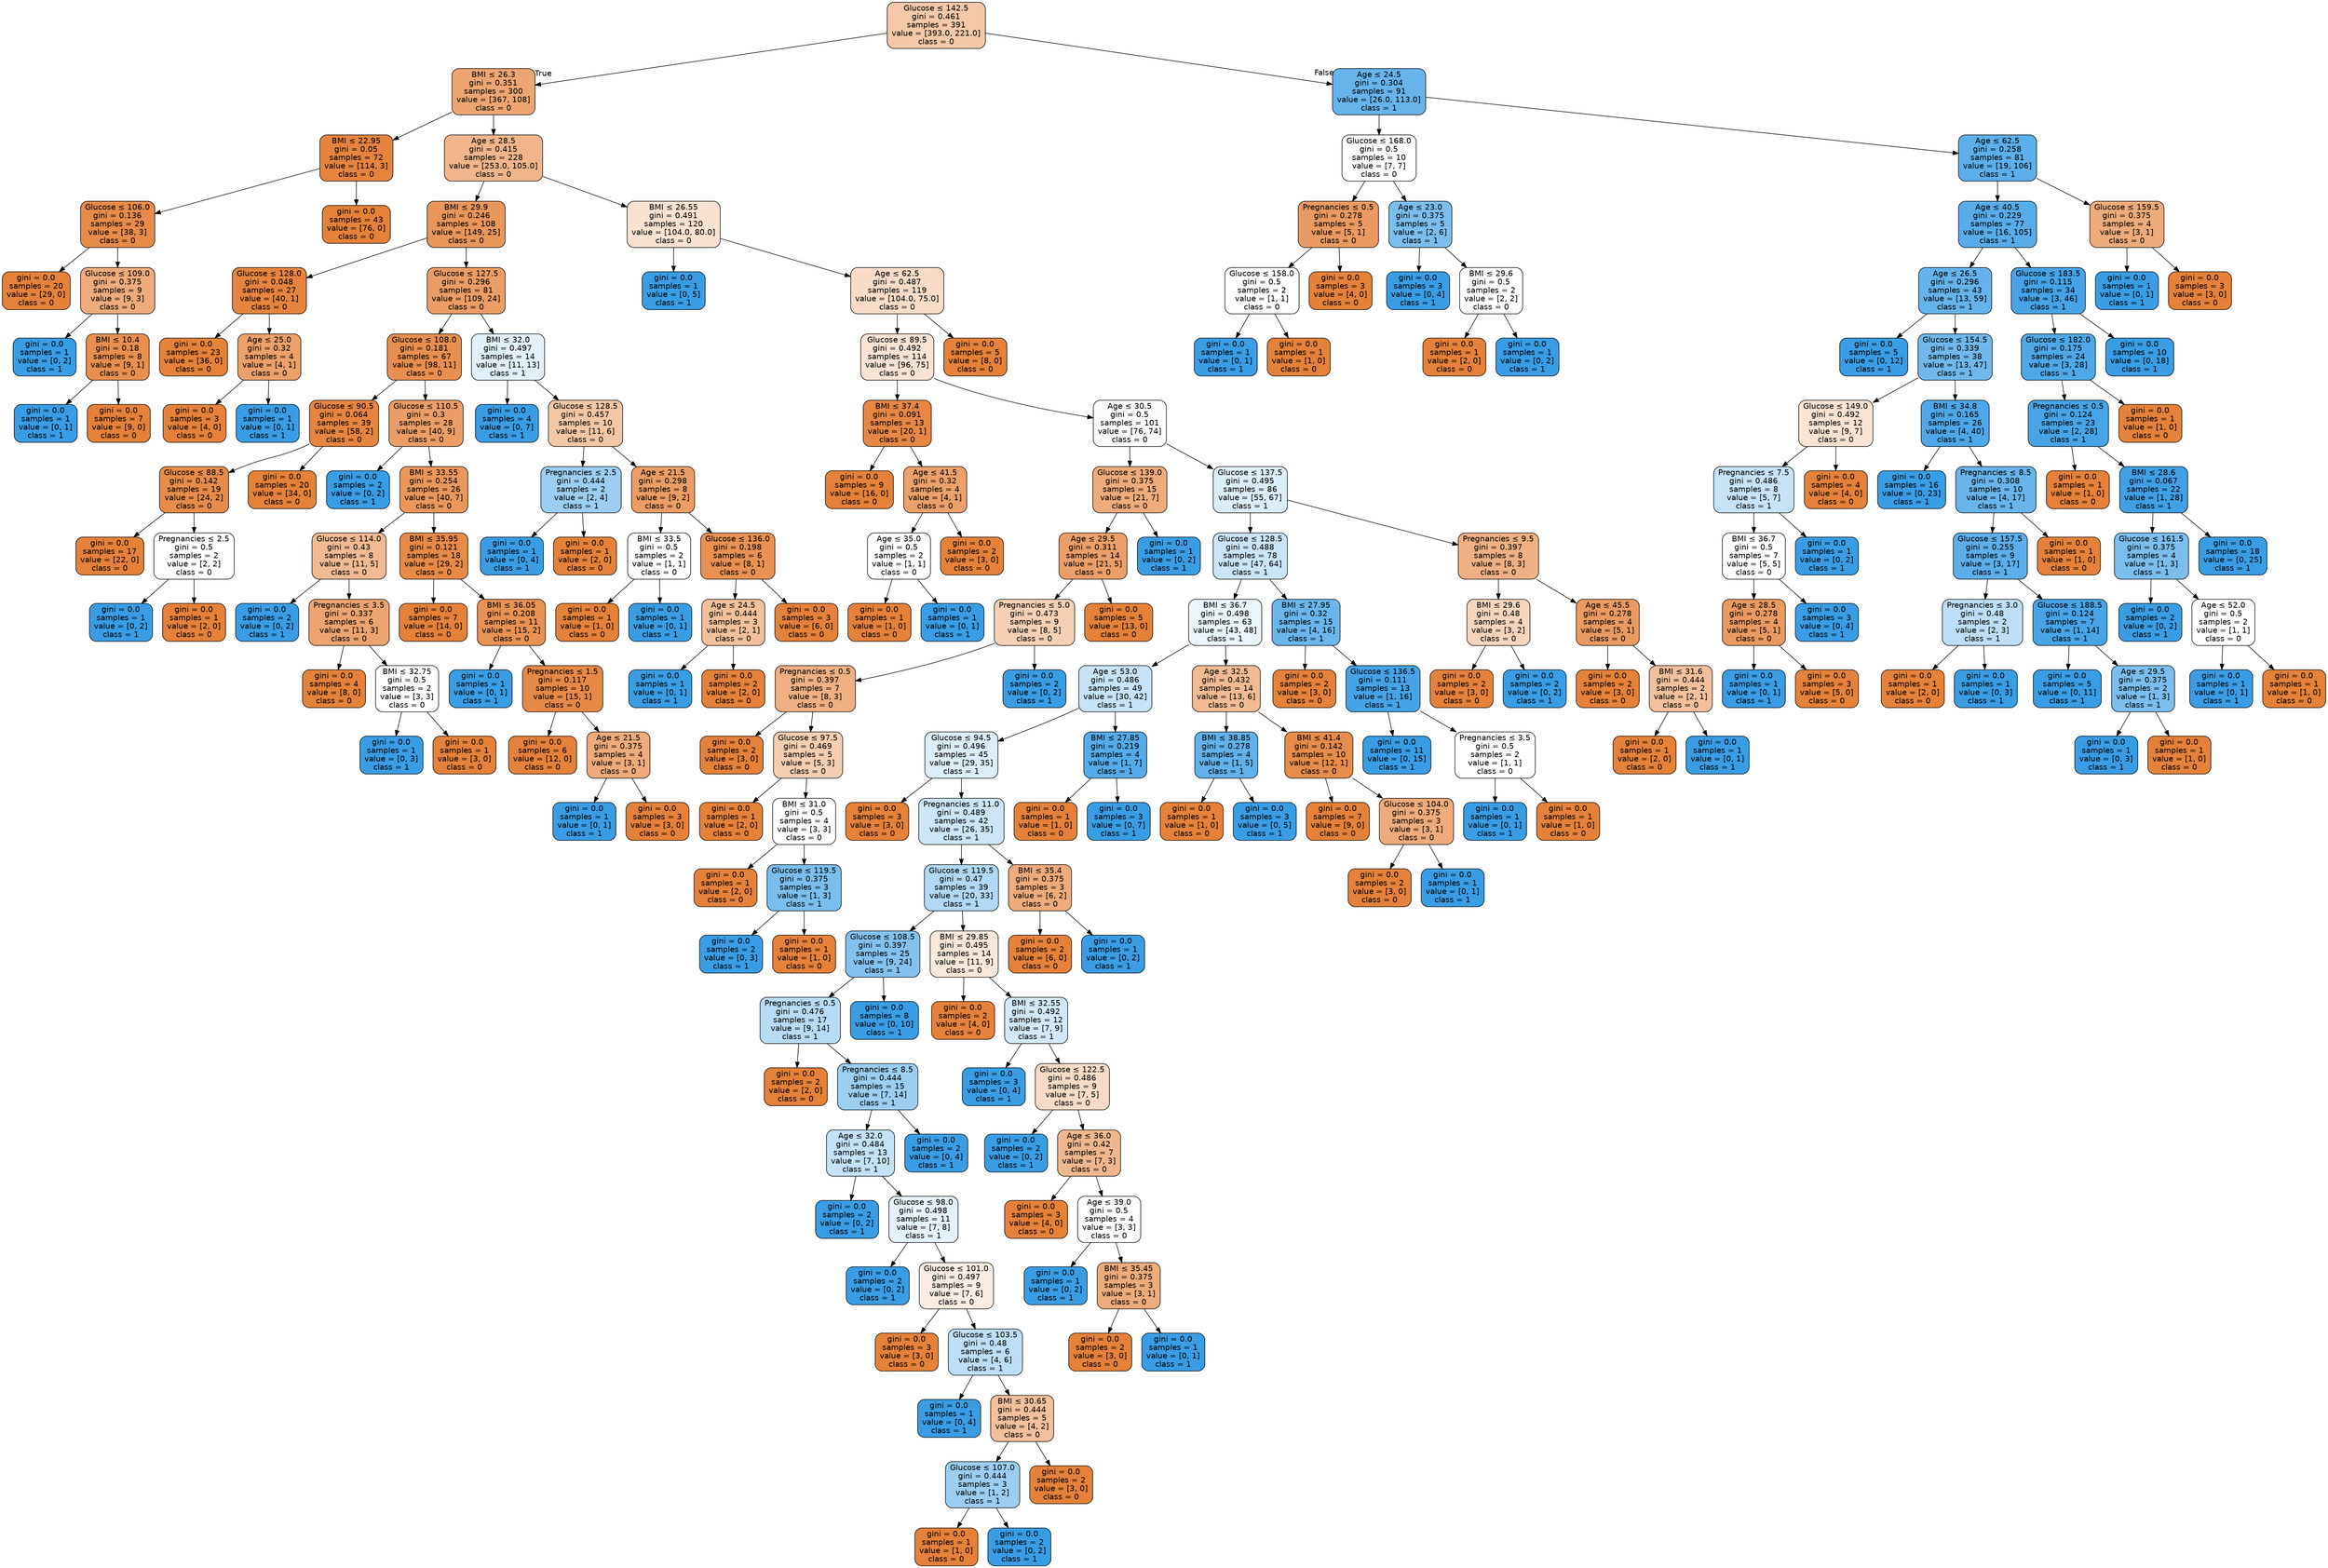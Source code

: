 digraph Tree {
node [shape=box, style="filled, rounded", color="black", fontname="helvetica"] ;
edge [fontname="helvetica"] ;
0 [label=<Glucose &le; 142.5<br/>gini = 0.461<br/>samples = 391<br/>value = [393.0, 221.0]<br/>class = 0>, fillcolor="#f4c8a8"] ;
1 [label=<BMI &le; 26.3<br/>gini = 0.351<br/>samples = 300<br/>value = [367, 108]<br/>class = 0>, fillcolor="#eda673"] ;
0 -> 1 [labeldistance=2.5, labelangle=45, headlabel="True"] ;
2 [label=<BMI &le; 22.95<br/>gini = 0.05<br/>samples = 72<br/>value = [114, 3]<br/>class = 0>, fillcolor="#e6843e"] ;
1 -> 2 ;
3 [label=<Glucose &le; 106.0<br/>gini = 0.136<br/>samples = 29<br/>value = [38, 3]<br/>class = 0>, fillcolor="#e78b49"] ;
2 -> 3 ;
4 [label=<gini = 0.0<br/>samples = 20<br/>value = [29, 0]<br/>class = 0>, fillcolor="#e58139"] ;
3 -> 4 ;
5 [label=<Glucose &le; 109.0<br/>gini = 0.375<br/>samples = 9<br/>value = [9, 3]<br/>class = 0>, fillcolor="#eeab7b"] ;
3 -> 5 ;
6 [label=<gini = 0.0<br/>samples = 1<br/>value = [0, 2]<br/>class = 1>, fillcolor="#399de5"] ;
5 -> 6 ;
7 [label=<BMI &le; 10.4<br/>gini = 0.18<br/>samples = 8<br/>value = [9, 1]<br/>class = 0>, fillcolor="#e88f4f"] ;
5 -> 7 ;
8 [label=<gini = 0.0<br/>samples = 1<br/>value = [0, 1]<br/>class = 1>, fillcolor="#399de5"] ;
7 -> 8 ;
9 [label=<gini = 0.0<br/>samples = 7<br/>value = [9, 0]<br/>class = 0>, fillcolor="#e58139"] ;
7 -> 9 ;
10 [label=<gini = 0.0<br/>samples = 43<br/>value = [76, 0]<br/>class = 0>, fillcolor="#e58139"] ;
2 -> 10 ;
11 [label=<Age &le; 28.5<br/>gini = 0.415<br/>samples = 228<br/>value = [253.0, 105.0]<br/>class = 0>, fillcolor="#f0b58b"] ;
1 -> 11 ;
12 [label=<BMI &le; 29.9<br/>gini = 0.246<br/>samples = 108<br/>value = [149, 25]<br/>class = 0>, fillcolor="#e9965a"] ;
11 -> 12 ;
13 [label=<Glucose &le; 128.0<br/>gini = 0.048<br/>samples = 27<br/>value = [40, 1]<br/>class = 0>, fillcolor="#e6843e"] ;
12 -> 13 ;
14 [label=<gini = 0.0<br/>samples = 23<br/>value = [36, 0]<br/>class = 0>, fillcolor="#e58139"] ;
13 -> 14 ;
15 [label=<Age &le; 25.0<br/>gini = 0.32<br/>samples = 4<br/>value = [4, 1]<br/>class = 0>, fillcolor="#eca06a"] ;
13 -> 15 ;
16 [label=<gini = 0.0<br/>samples = 3<br/>value = [4, 0]<br/>class = 0>, fillcolor="#e58139"] ;
15 -> 16 ;
17 [label=<gini = 0.0<br/>samples = 1<br/>value = [0, 1]<br/>class = 1>, fillcolor="#399de5"] ;
15 -> 17 ;
18 [label=<Glucose &le; 127.5<br/>gini = 0.296<br/>samples = 81<br/>value = [109, 24]<br/>class = 0>, fillcolor="#eb9d65"] ;
12 -> 18 ;
19 [label=<Glucose &le; 108.0<br/>gini = 0.181<br/>samples = 67<br/>value = [98, 11]<br/>class = 0>, fillcolor="#e88f4f"] ;
18 -> 19 ;
20 [label=<Glucose &le; 90.5<br/>gini = 0.064<br/>samples = 39<br/>value = [58, 2]<br/>class = 0>, fillcolor="#e68540"] ;
19 -> 20 ;
21 [label=<Glucose &le; 88.5<br/>gini = 0.142<br/>samples = 19<br/>value = [24, 2]<br/>class = 0>, fillcolor="#e78c49"] ;
20 -> 21 ;
22 [label=<gini = 0.0<br/>samples = 17<br/>value = [22, 0]<br/>class = 0>, fillcolor="#e58139"] ;
21 -> 22 ;
23 [label=<Pregnancies &le; 2.5<br/>gini = 0.5<br/>samples = 2<br/>value = [2, 2]<br/>class = 0>, fillcolor="#ffffff"] ;
21 -> 23 ;
24 [label=<gini = 0.0<br/>samples = 1<br/>value = [0, 2]<br/>class = 1>, fillcolor="#399de5"] ;
23 -> 24 ;
25 [label=<gini = 0.0<br/>samples = 1<br/>value = [2, 0]<br/>class = 0>, fillcolor="#e58139"] ;
23 -> 25 ;
26 [label=<gini = 0.0<br/>samples = 20<br/>value = [34, 0]<br/>class = 0>, fillcolor="#e58139"] ;
20 -> 26 ;
27 [label=<Glucose &le; 110.5<br/>gini = 0.3<br/>samples = 28<br/>value = [40, 9]<br/>class = 0>, fillcolor="#eb9d66"] ;
19 -> 27 ;
28 [label=<gini = 0.0<br/>samples = 2<br/>value = [0, 2]<br/>class = 1>, fillcolor="#399de5"] ;
27 -> 28 ;
29 [label=<BMI &le; 33.55<br/>gini = 0.254<br/>samples = 26<br/>value = [40, 7]<br/>class = 0>, fillcolor="#ea975c"] ;
27 -> 29 ;
30 [label=<Glucose &le; 114.0<br/>gini = 0.43<br/>samples = 8<br/>value = [11, 5]<br/>class = 0>, fillcolor="#f1ba93"] ;
29 -> 30 ;
31 [label=<gini = 0.0<br/>samples = 2<br/>value = [0, 2]<br/>class = 1>, fillcolor="#399de5"] ;
30 -> 31 ;
32 [label=<Pregnancies &le; 3.5<br/>gini = 0.337<br/>samples = 6<br/>value = [11, 3]<br/>class = 0>, fillcolor="#eca36f"] ;
30 -> 32 ;
33 [label=<gini = 0.0<br/>samples = 4<br/>value = [8, 0]<br/>class = 0>, fillcolor="#e58139"] ;
32 -> 33 ;
34 [label=<BMI &le; 32.75<br/>gini = 0.5<br/>samples = 2<br/>value = [3, 3]<br/>class = 0>, fillcolor="#ffffff"] ;
32 -> 34 ;
35 [label=<gini = 0.0<br/>samples = 1<br/>value = [0, 3]<br/>class = 1>, fillcolor="#399de5"] ;
34 -> 35 ;
36 [label=<gini = 0.0<br/>samples = 1<br/>value = [3, 0]<br/>class = 0>, fillcolor="#e58139"] ;
34 -> 36 ;
37 [label=<BMI &le; 35.95<br/>gini = 0.121<br/>samples = 18<br/>value = [29, 2]<br/>class = 0>, fillcolor="#e78a47"] ;
29 -> 37 ;
38 [label=<gini = 0.0<br/>samples = 7<br/>value = [14, 0]<br/>class = 0>, fillcolor="#e58139"] ;
37 -> 38 ;
39 [label=<BMI &le; 36.05<br/>gini = 0.208<br/>samples = 11<br/>value = [15, 2]<br/>class = 0>, fillcolor="#e89253"] ;
37 -> 39 ;
40 [label=<gini = 0.0<br/>samples = 1<br/>value = [0, 1]<br/>class = 1>, fillcolor="#399de5"] ;
39 -> 40 ;
41 [label=<Pregnancies &le; 1.5<br/>gini = 0.117<br/>samples = 10<br/>value = [15, 1]<br/>class = 0>, fillcolor="#e78946"] ;
39 -> 41 ;
42 [label=<gini = 0.0<br/>samples = 6<br/>value = [12, 0]<br/>class = 0>, fillcolor="#e58139"] ;
41 -> 42 ;
43 [label=<Age &le; 21.5<br/>gini = 0.375<br/>samples = 4<br/>value = [3, 1]<br/>class = 0>, fillcolor="#eeab7b"] ;
41 -> 43 ;
44 [label=<gini = 0.0<br/>samples = 1<br/>value = [0, 1]<br/>class = 1>, fillcolor="#399de5"] ;
43 -> 44 ;
45 [label=<gini = 0.0<br/>samples = 3<br/>value = [3, 0]<br/>class = 0>, fillcolor="#e58139"] ;
43 -> 45 ;
46 [label=<BMI &le; 32.0<br/>gini = 0.497<br/>samples = 14<br/>value = [11, 13]<br/>class = 1>, fillcolor="#e1f0fb"] ;
18 -> 46 ;
47 [label=<gini = 0.0<br/>samples = 4<br/>value = [0, 7]<br/>class = 1>, fillcolor="#399de5"] ;
46 -> 47 ;
48 [label=<Glucose &le; 128.5<br/>gini = 0.457<br/>samples = 10<br/>value = [11, 6]<br/>class = 0>, fillcolor="#f3c6a5"] ;
46 -> 48 ;
49 [label=<Pregnancies &le; 2.5<br/>gini = 0.444<br/>samples = 2<br/>value = [2, 4]<br/>class = 1>, fillcolor="#9ccef2"] ;
48 -> 49 ;
50 [label=<gini = 0.0<br/>samples = 1<br/>value = [0, 4]<br/>class = 1>, fillcolor="#399de5"] ;
49 -> 50 ;
51 [label=<gini = 0.0<br/>samples = 1<br/>value = [2, 0]<br/>class = 0>, fillcolor="#e58139"] ;
49 -> 51 ;
52 [label=<Age &le; 21.5<br/>gini = 0.298<br/>samples = 8<br/>value = [9, 2]<br/>class = 0>, fillcolor="#eb9d65"] ;
48 -> 52 ;
53 [label=<BMI &le; 33.5<br/>gini = 0.5<br/>samples = 2<br/>value = [1, 1]<br/>class = 0>, fillcolor="#ffffff"] ;
52 -> 53 ;
54 [label=<gini = 0.0<br/>samples = 1<br/>value = [1, 0]<br/>class = 0>, fillcolor="#e58139"] ;
53 -> 54 ;
55 [label=<gini = 0.0<br/>samples = 1<br/>value = [0, 1]<br/>class = 1>, fillcolor="#399de5"] ;
53 -> 55 ;
56 [label=<Glucose &le; 136.0<br/>gini = 0.198<br/>samples = 6<br/>value = [8, 1]<br/>class = 0>, fillcolor="#e89152"] ;
52 -> 56 ;
57 [label=<Age &le; 24.5<br/>gini = 0.444<br/>samples = 3<br/>value = [2, 1]<br/>class = 0>, fillcolor="#f2c09c"] ;
56 -> 57 ;
58 [label=<gini = 0.0<br/>samples = 1<br/>value = [0, 1]<br/>class = 1>, fillcolor="#399de5"] ;
57 -> 58 ;
59 [label=<gini = 0.0<br/>samples = 2<br/>value = [2, 0]<br/>class = 0>, fillcolor="#e58139"] ;
57 -> 59 ;
60 [label=<gini = 0.0<br/>samples = 3<br/>value = [6, 0]<br/>class = 0>, fillcolor="#e58139"] ;
56 -> 60 ;
61 [label=<BMI &le; 26.55<br/>gini = 0.491<br/>samples = 120<br/>value = [104.0, 80.0]<br/>class = 0>, fillcolor="#f9e2d1"] ;
11 -> 61 ;
62 [label=<gini = 0.0<br/>samples = 1<br/>value = [0, 5]<br/>class = 1>, fillcolor="#399de5"] ;
61 -> 62 ;
63 [label=<Age &le; 62.5<br/>gini = 0.487<br/>samples = 119<br/>value = [104.0, 75.0]<br/>class = 0>, fillcolor="#f8dcc8"] ;
61 -> 63 ;
64 [label=<Glucose &le; 89.5<br/>gini = 0.492<br/>samples = 114<br/>value = [96, 75]<br/>class = 0>, fillcolor="#f9e3d4"] ;
63 -> 64 ;
65 [label=<BMI &le; 37.4<br/>gini = 0.091<br/>samples = 13<br/>value = [20, 1]<br/>class = 0>, fillcolor="#e68743"] ;
64 -> 65 ;
66 [label=<gini = 0.0<br/>samples = 9<br/>value = [16, 0]<br/>class = 0>, fillcolor="#e58139"] ;
65 -> 66 ;
67 [label=<Age &le; 41.5<br/>gini = 0.32<br/>samples = 4<br/>value = [4, 1]<br/>class = 0>, fillcolor="#eca06a"] ;
65 -> 67 ;
68 [label=<Age &le; 35.0<br/>gini = 0.5<br/>samples = 2<br/>value = [1, 1]<br/>class = 0>, fillcolor="#ffffff"] ;
67 -> 68 ;
69 [label=<gini = 0.0<br/>samples = 1<br/>value = [1, 0]<br/>class = 0>, fillcolor="#e58139"] ;
68 -> 69 ;
70 [label=<gini = 0.0<br/>samples = 1<br/>value = [0, 1]<br/>class = 1>, fillcolor="#399de5"] ;
68 -> 70 ;
71 [label=<gini = 0.0<br/>samples = 2<br/>value = [3, 0]<br/>class = 0>, fillcolor="#e58139"] ;
67 -> 71 ;
72 [label=<Age &le; 30.5<br/>gini = 0.5<br/>samples = 101<br/>value = [76, 74]<br/>class = 0>, fillcolor="#fefcfa"] ;
64 -> 72 ;
73 [label=<Glucose &le; 139.0<br/>gini = 0.375<br/>samples = 15<br/>value = [21, 7]<br/>class = 0>, fillcolor="#eeab7b"] ;
72 -> 73 ;
74 [label=<Age &le; 29.5<br/>gini = 0.311<br/>samples = 14<br/>value = [21, 5]<br/>class = 0>, fillcolor="#eb9f68"] ;
73 -> 74 ;
75 [label=<Pregnancies &le; 5.0<br/>gini = 0.473<br/>samples = 9<br/>value = [8, 5]<br/>class = 0>, fillcolor="#f5d0b5"] ;
74 -> 75 ;
76 [label=<Pregnancies &le; 0.5<br/>gini = 0.397<br/>samples = 7<br/>value = [8, 3]<br/>class = 0>, fillcolor="#efb083"] ;
75 -> 76 ;
77 [label=<gini = 0.0<br/>samples = 2<br/>value = [3, 0]<br/>class = 0>, fillcolor="#e58139"] ;
76 -> 77 ;
78 [label=<Glucose &le; 97.5<br/>gini = 0.469<br/>samples = 5<br/>value = [5, 3]<br/>class = 0>, fillcolor="#f5cdb0"] ;
76 -> 78 ;
79 [label=<gini = 0.0<br/>samples = 1<br/>value = [2, 0]<br/>class = 0>, fillcolor="#e58139"] ;
78 -> 79 ;
80 [label=<BMI &le; 31.0<br/>gini = 0.5<br/>samples = 4<br/>value = [3, 3]<br/>class = 0>, fillcolor="#ffffff"] ;
78 -> 80 ;
81 [label=<gini = 0.0<br/>samples = 1<br/>value = [2, 0]<br/>class = 0>, fillcolor="#e58139"] ;
80 -> 81 ;
82 [label=<Glucose &le; 119.5<br/>gini = 0.375<br/>samples = 3<br/>value = [1, 3]<br/>class = 1>, fillcolor="#7bbeee"] ;
80 -> 82 ;
83 [label=<gini = 0.0<br/>samples = 2<br/>value = [0, 3]<br/>class = 1>, fillcolor="#399de5"] ;
82 -> 83 ;
84 [label=<gini = 0.0<br/>samples = 1<br/>value = [1, 0]<br/>class = 0>, fillcolor="#e58139"] ;
82 -> 84 ;
85 [label=<gini = 0.0<br/>samples = 2<br/>value = [0, 2]<br/>class = 1>, fillcolor="#399de5"] ;
75 -> 85 ;
86 [label=<gini = 0.0<br/>samples = 5<br/>value = [13, 0]<br/>class = 0>, fillcolor="#e58139"] ;
74 -> 86 ;
87 [label=<gini = 0.0<br/>samples = 1<br/>value = [0, 2]<br/>class = 1>, fillcolor="#399de5"] ;
73 -> 87 ;
88 [label=<Glucose &le; 137.5<br/>gini = 0.495<br/>samples = 86<br/>value = [55, 67]<br/>class = 1>, fillcolor="#dcedfa"] ;
72 -> 88 ;
89 [label=<Glucose &le; 128.5<br/>gini = 0.488<br/>samples = 78<br/>value = [47, 64]<br/>class = 1>, fillcolor="#cae5f8"] ;
88 -> 89 ;
90 [label=<BMI &le; 36.7<br/>gini = 0.498<br/>samples = 63<br/>value = [43, 48]<br/>class = 1>, fillcolor="#eaf5fc"] ;
89 -> 90 ;
91 [label=<Age &le; 53.0<br/>gini = 0.486<br/>samples = 49<br/>value = [30, 42]<br/>class = 1>, fillcolor="#c6e3f8"] ;
90 -> 91 ;
92 [label=<Glucose &le; 94.5<br/>gini = 0.496<br/>samples = 45<br/>value = [29, 35]<br/>class = 1>, fillcolor="#ddeefb"] ;
91 -> 92 ;
93 [label=<gini = 0.0<br/>samples = 3<br/>value = [3, 0]<br/>class = 0>, fillcolor="#e58139"] ;
92 -> 93 ;
94 [label=<Pregnancies &le; 11.0<br/>gini = 0.489<br/>samples = 42<br/>value = [26, 35]<br/>class = 1>, fillcolor="#cce6f8"] ;
92 -> 94 ;
95 [label=<Glucose &le; 119.5<br/>gini = 0.47<br/>samples = 39<br/>value = [20, 33]<br/>class = 1>, fillcolor="#b1d8f5"] ;
94 -> 95 ;
96 [label=<Glucose &le; 108.5<br/>gini = 0.397<br/>samples = 25<br/>value = [9, 24]<br/>class = 1>, fillcolor="#83c2ef"] ;
95 -> 96 ;
97 [label=<Pregnancies &le; 0.5<br/>gini = 0.476<br/>samples = 17<br/>value = [9, 14]<br/>class = 1>, fillcolor="#b8dcf6"] ;
96 -> 97 ;
98 [label=<gini = 0.0<br/>samples = 2<br/>value = [2, 0]<br/>class = 0>, fillcolor="#e58139"] ;
97 -> 98 ;
99 [label=<Pregnancies &le; 8.5<br/>gini = 0.444<br/>samples = 15<br/>value = [7, 14]<br/>class = 1>, fillcolor="#9ccef2"] ;
97 -> 99 ;
100 [label=<Age &le; 32.0<br/>gini = 0.484<br/>samples = 13<br/>value = [7, 10]<br/>class = 1>, fillcolor="#c4e2f7"] ;
99 -> 100 ;
101 [label=<gini = 0.0<br/>samples = 2<br/>value = [0, 2]<br/>class = 1>, fillcolor="#399de5"] ;
100 -> 101 ;
102 [label=<Glucose &le; 98.0<br/>gini = 0.498<br/>samples = 11<br/>value = [7, 8]<br/>class = 1>, fillcolor="#e6f3fc"] ;
100 -> 102 ;
103 [label=<gini = 0.0<br/>samples = 2<br/>value = [0, 2]<br/>class = 1>, fillcolor="#399de5"] ;
102 -> 103 ;
104 [label=<Glucose &le; 101.0<br/>gini = 0.497<br/>samples = 9<br/>value = [7, 6]<br/>class = 0>, fillcolor="#fbede3"] ;
102 -> 104 ;
105 [label=<gini = 0.0<br/>samples = 3<br/>value = [3, 0]<br/>class = 0>, fillcolor="#e58139"] ;
104 -> 105 ;
106 [label=<Glucose &le; 103.5<br/>gini = 0.48<br/>samples = 6<br/>value = [4, 6]<br/>class = 1>, fillcolor="#bddef6"] ;
104 -> 106 ;
107 [label=<gini = 0.0<br/>samples = 1<br/>value = [0, 4]<br/>class = 1>, fillcolor="#399de5"] ;
106 -> 107 ;
108 [label=<BMI &le; 30.65<br/>gini = 0.444<br/>samples = 5<br/>value = [4, 2]<br/>class = 0>, fillcolor="#f2c09c"] ;
106 -> 108 ;
109 [label=<Glucose &le; 107.0<br/>gini = 0.444<br/>samples = 3<br/>value = [1, 2]<br/>class = 1>, fillcolor="#9ccef2"] ;
108 -> 109 ;
110 [label=<gini = 0.0<br/>samples = 1<br/>value = [1, 0]<br/>class = 0>, fillcolor="#e58139"] ;
109 -> 110 ;
111 [label=<gini = 0.0<br/>samples = 2<br/>value = [0, 2]<br/>class = 1>, fillcolor="#399de5"] ;
109 -> 111 ;
112 [label=<gini = 0.0<br/>samples = 2<br/>value = [3, 0]<br/>class = 0>, fillcolor="#e58139"] ;
108 -> 112 ;
113 [label=<gini = 0.0<br/>samples = 2<br/>value = [0, 4]<br/>class = 1>, fillcolor="#399de5"] ;
99 -> 113 ;
114 [label=<gini = 0.0<br/>samples = 8<br/>value = [0, 10]<br/>class = 1>, fillcolor="#399de5"] ;
96 -> 114 ;
115 [label=<BMI &le; 29.85<br/>gini = 0.495<br/>samples = 14<br/>value = [11, 9]<br/>class = 0>, fillcolor="#fae8db"] ;
95 -> 115 ;
116 [label=<gini = 0.0<br/>samples = 2<br/>value = [4, 0]<br/>class = 0>, fillcolor="#e58139"] ;
115 -> 116 ;
117 [label=<BMI &le; 32.55<br/>gini = 0.492<br/>samples = 12<br/>value = [7, 9]<br/>class = 1>, fillcolor="#d3e9f9"] ;
115 -> 117 ;
118 [label=<gini = 0.0<br/>samples = 3<br/>value = [0, 4]<br/>class = 1>, fillcolor="#399de5"] ;
117 -> 118 ;
119 [label=<Glucose &le; 122.5<br/>gini = 0.486<br/>samples = 9<br/>value = [7, 5]<br/>class = 0>, fillcolor="#f8dbc6"] ;
117 -> 119 ;
120 [label=<gini = 0.0<br/>samples = 2<br/>value = [0, 2]<br/>class = 1>, fillcolor="#399de5"] ;
119 -> 120 ;
121 [label=<Age &le; 36.0<br/>gini = 0.42<br/>samples = 7<br/>value = [7, 3]<br/>class = 0>, fillcolor="#f0b78e"] ;
119 -> 121 ;
122 [label=<gini = 0.0<br/>samples = 3<br/>value = [4, 0]<br/>class = 0>, fillcolor="#e58139"] ;
121 -> 122 ;
123 [label=<Age &le; 39.0<br/>gini = 0.5<br/>samples = 4<br/>value = [3, 3]<br/>class = 0>, fillcolor="#ffffff"] ;
121 -> 123 ;
124 [label=<gini = 0.0<br/>samples = 1<br/>value = [0, 2]<br/>class = 1>, fillcolor="#399de5"] ;
123 -> 124 ;
125 [label=<BMI &le; 35.45<br/>gini = 0.375<br/>samples = 3<br/>value = [3, 1]<br/>class = 0>, fillcolor="#eeab7b"] ;
123 -> 125 ;
126 [label=<gini = 0.0<br/>samples = 2<br/>value = [3, 0]<br/>class = 0>, fillcolor="#e58139"] ;
125 -> 126 ;
127 [label=<gini = 0.0<br/>samples = 1<br/>value = [0, 1]<br/>class = 1>, fillcolor="#399de5"] ;
125 -> 127 ;
128 [label=<BMI &le; 35.4<br/>gini = 0.375<br/>samples = 3<br/>value = [6, 2]<br/>class = 0>, fillcolor="#eeab7b"] ;
94 -> 128 ;
129 [label=<gini = 0.0<br/>samples = 2<br/>value = [6, 0]<br/>class = 0>, fillcolor="#e58139"] ;
128 -> 129 ;
130 [label=<gini = 0.0<br/>samples = 1<br/>value = [0, 2]<br/>class = 1>, fillcolor="#399de5"] ;
128 -> 130 ;
131 [label=<BMI &le; 27.85<br/>gini = 0.219<br/>samples = 4<br/>value = [1, 7]<br/>class = 1>, fillcolor="#55abe9"] ;
91 -> 131 ;
132 [label=<gini = 0.0<br/>samples = 1<br/>value = [1, 0]<br/>class = 0>, fillcolor="#e58139"] ;
131 -> 132 ;
133 [label=<gini = 0.0<br/>samples = 3<br/>value = [0, 7]<br/>class = 1>, fillcolor="#399de5"] ;
131 -> 133 ;
134 [label=<Age &le; 32.5<br/>gini = 0.432<br/>samples = 14<br/>value = [13, 6]<br/>class = 0>, fillcolor="#f1bb94"] ;
90 -> 134 ;
135 [label=<BMI &le; 38.85<br/>gini = 0.278<br/>samples = 4<br/>value = [1, 5]<br/>class = 1>, fillcolor="#61b1ea"] ;
134 -> 135 ;
136 [label=<gini = 0.0<br/>samples = 1<br/>value = [1, 0]<br/>class = 0>, fillcolor="#e58139"] ;
135 -> 136 ;
137 [label=<gini = 0.0<br/>samples = 3<br/>value = [0, 5]<br/>class = 1>, fillcolor="#399de5"] ;
135 -> 137 ;
138 [label=<BMI &le; 41.4<br/>gini = 0.142<br/>samples = 10<br/>value = [12, 1]<br/>class = 0>, fillcolor="#e78c49"] ;
134 -> 138 ;
139 [label=<gini = 0.0<br/>samples = 7<br/>value = [9, 0]<br/>class = 0>, fillcolor="#e58139"] ;
138 -> 139 ;
140 [label=<Glucose &le; 104.0<br/>gini = 0.375<br/>samples = 3<br/>value = [3, 1]<br/>class = 0>, fillcolor="#eeab7b"] ;
138 -> 140 ;
141 [label=<gini = 0.0<br/>samples = 2<br/>value = [3, 0]<br/>class = 0>, fillcolor="#e58139"] ;
140 -> 141 ;
142 [label=<gini = 0.0<br/>samples = 1<br/>value = [0, 1]<br/>class = 1>, fillcolor="#399de5"] ;
140 -> 142 ;
143 [label=<BMI &le; 27.95<br/>gini = 0.32<br/>samples = 15<br/>value = [4, 16]<br/>class = 1>, fillcolor="#6ab6ec"] ;
89 -> 143 ;
144 [label=<gini = 0.0<br/>samples = 2<br/>value = [3, 0]<br/>class = 0>, fillcolor="#e58139"] ;
143 -> 144 ;
145 [label=<Glucose &le; 136.5<br/>gini = 0.111<br/>samples = 13<br/>value = [1, 16]<br/>class = 1>, fillcolor="#45a3e7"] ;
143 -> 145 ;
146 [label=<gini = 0.0<br/>samples = 11<br/>value = [0, 15]<br/>class = 1>, fillcolor="#399de5"] ;
145 -> 146 ;
147 [label=<Pregnancies &le; 3.5<br/>gini = 0.5<br/>samples = 2<br/>value = [1, 1]<br/>class = 0>, fillcolor="#ffffff"] ;
145 -> 147 ;
148 [label=<gini = 0.0<br/>samples = 1<br/>value = [0, 1]<br/>class = 1>, fillcolor="#399de5"] ;
147 -> 148 ;
149 [label=<gini = 0.0<br/>samples = 1<br/>value = [1, 0]<br/>class = 0>, fillcolor="#e58139"] ;
147 -> 149 ;
150 [label=<Pregnancies &le; 9.5<br/>gini = 0.397<br/>samples = 8<br/>value = [8, 3]<br/>class = 0>, fillcolor="#efb083"] ;
88 -> 150 ;
151 [label=<BMI &le; 29.6<br/>gini = 0.48<br/>samples = 4<br/>value = [3, 2]<br/>class = 0>, fillcolor="#f6d5bd"] ;
150 -> 151 ;
152 [label=<gini = 0.0<br/>samples = 2<br/>value = [3, 0]<br/>class = 0>, fillcolor="#e58139"] ;
151 -> 152 ;
153 [label=<gini = 0.0<br/>samples = 2<br/>value = [0, 2]<br/>class = 1>, fillcolor="#399de5"] ;
151 -> 153 ;
154 [label=<Age &le; 45.5<br/>gini = 0.278<br/>samples = 4<br/>value = [5, 1]<br/>class = 0>, fillcolor="#ea9a61"] ;
150 -> 154 ;
155 [label=<gini = 0.0<br/>samples = 2<br/>value = [3, 0]<br/>class = 0>, fillcolor="#e58139"] ;
154 -> 155 ;
156 [label=<BMI &le; 31.6<br/>gini = 0.444<br/>samples = 2<br/>value = [2, 1]<br/>class = 0>, fillcolor="#f2c09c"] ;
154 -> 156 ;
157 [label=<gini = 0.0<br/>samples = 1<br/>value = [2, 0]<br/>class = 0>, fillcolor="#e58139"] ;
156 -> 157 ;
158 [label=<gini = 0.0<br/>samples = 1<br/>value = [0, 1]<br/>class = 1>, fillcolor="#399de5"] ;
156 -> 158 ;
159 [label=<gini = 0.0<br/>samples = 5<br/>value = [8, 0]<br/>class = 0>, fillcolor="#e58139"] ;
63 -> 159 ;
160 [label=<Age &le; 24.5<br/>gini = 0.304<br/>samples = 91<br/>value = [26.0, 113.0]<br/>class = 1>, fillcolor="#67b4eb"] ;
0 -> 160 [labeldistance=2.5, labelangle=-45, headlabel="False"] ;
161 [label=<Glucose &le; 168.0<br/>gini = 0.5<br/>samples = 10<br/>value = [7, 7]<br/>class = 0>, fillcolor="#ffffff"] ;
160 -> 161 ;
162 [label=<Pregnancies &le; 0.5<br/>gini = 0.278<br/>samples = 5<br/>value = [5, 1]<br/>class = 0>, fillcolor="#ea9a61"] ;
161 -> 162 ;
163 [label=<Glucose &le; 158.0<br/>gini = 0.5<br/>samples = 2<br/>value = [1, 1]<br/>class = 0>, fillcolor="#ffffff"] ;
162 -> 163 ;
164 [label=<gini = 0.0<br/>samples = 1<br/>value = [0, 1]<br/>class = 1>, fillcolor="#399de5"] ;
163 -> 164 ;
165 [label=<gini = 0.0<br/>samples = 1<br/>value = [1, 0]<br/>class = 0>, fillcolor="#e58139"] ;
163 -> 165 ;
166 [label=<gini = 0.0<br/>samples = 3<br/>value = [4, 0]<br/>class = 0>, fillcolor="#e58139"] ;
162 -> 166 ;
167 [label=<Age &le; 23.0<br/>gini = 0.375<br/>samples = 5<br/>value = [2, 6]<br/>class = 1>, fillcolor="#7bbeee"] ;
161 -> 167 ;
168 [label=<gini = 0.0<br/>samples = 3<br/>value = [0, 4]<br/>class = 1>, fillcolor="#399de5"] ;
167 -> 168 ;
169 [label=<BMI &le; 29.6<br/>gini = 0.5<br/>samples = 2<br/>value = [2, 2]<br/>class = 0>, fillcolor="#ffffff"] ;
167 -> 169 ;
170 [label=<gini = 0.0<br/>samples = 1<br/>value = [2, 0]<br/>class = 0>, fillcolor="#e58139"] ;
169 -> 170 ;
171 [label=<gini = 0.0<br/>samples = 1<br/>value = [0, 2]<br/>class = 1>, fillcolor="#399de5"] ;
169 -> 171 ;
172 [label=<Age &le; 62.5<br/>gini = 0.258<br/>samples = 81<br/>value = [19, 106]<br/>class = 1>, fillcolor="#5cafea"] ;
160 -> 172 ;
173 [label=<Age &le; 40.5<br/>gini = 0.229<br/>samples = 77<br/>value = [16, 105]<br/>class = 1>, fillcolor="#57ace9"] ;
172 -> 173 ;
174 [label=<Age &le; 26.5<br/>gini = 0.296<br/>samples = 43<br/>value = [13, 59]<br/>class = 1>, fillcolor="#65b3eb"] ;
173 -> 174 ;
175 [label=<gini = 0.0<br/>samples = 5<br/>value = [0, 12]<br/>class = 1>, fillcolor="#399de5"] ;
174 -> 175 ;
176 [label=<Glucose &le; 154.5<br/>gini = 0.339<br/>samples = 38<br/>value = [13, 47]<br/>class = 1>, fillcolor="#70b8ec"] ;
174 -> 176 ;
177 [label=<Glucose &le; 149.0<br/>gini = 0.492<br/>samples = 12<br/>value = [9, 7]<br/>class = 0>, fillcolor="#f9e3d3"] ;
176 -> 177 ;
178 [label=<Pregnancies &le; 7.5<br/>gini = 0.486<br/>samples = 8<br/>value = [5, 7]<br/>class = 1>, fillcolor="#c6e3f8"] ;
177 -> 178 ;
179 [label=<BMI &le; 36.7<br/>gini = 0.5<br/>samples = 7<br/>value = [5, 5]<br/>class = 0>, fillcolor="#ffffff"] ;
178 -> 179 ;
180 [label=<Age &le; 28.5<br/>gini = 0.278<br/>samples = 4<br/>value = [5, 1]<br/>class = 0>, fillcolor="#ea9a61"] ;
179 -> 180 ;
181 [label=<gini = 0.0<br/>samples = 1<br/>value = [0, 1]<br/>class = 1>, fillcolor="#399de5"] ;
180 -> 181 ;
182 [label=<gini = 0.0<br/>samples = 3<br/>value = [5, 0]<br/>class = 0>, fillcolor="#e58139"] ;
180 -> 182 ;
183 [label=<gini = 0.0<br/>samples = 3<br/>value = [0, 4]<br/>class = 1>, fillcolor="#399de5"] ;
179 -> 183 ;
184 [label=<gini = 0.0<br/>samples = 1<br/>value = [0, 2]<br/>class = 1>, fillcolor="#399de5"] ;
178 -> 184 ;
185 [label=<gini = 0.0<br/>samples = 4<br/>value = [4, 0]<br/>class = 0>, fillcolor="#e58139"] ;
177 -> 185 ;
186 [label=<BMI &le; 34.8<br/>gini = 0.165<br/>samples = 26<br/>value = [4, 40]<br/>class = 1>, fillcolor="#4da7e8"] ;
176 -> 186 ;
187 [label=<gini = 0.0<br/>samples = 16<br/>value = [0, 23]<br/>class = 1>, fillcolor="#399de5"] ;
186 -> 187 ;
188 [label=<Pregnancies &le; 8.5<br/>gini = 0.308<br/>samples = 10<br/>value = [4, 17]<br/>class = 1>, fillcolor="#68b4eb"] ;
186 -> 188 ;
189 [label=<Glucose &le; 157.5<br/>gini = 0.255<br/>samples = 9<br/>value = [3, 17]<br/>class = 1>, fillcolor="#5caeea"] ;
188 -> 189 ;
190 [label=<Pregnancies &le; 3.0<br/>gini = 0.48<br/>samples = 2<br/>value = [2, 3]<br/>class = 1>, fillcolor="#bddef6"] ;
189 -> 190 ;
191 [label=<gini = 0.0<br/>samples = 1<br/>value = [2, 0]<br/>class = 0>, fillcolor="#e58139"] ;
190 -> 191 ;
192 [label=<gini = 0.0<br/>samples = 1<br/>value = [0, 3]<br/>class = 1>, fillcolor="#399de5"] ;
190 -> 192 ;
193 [label=<Glucose &le; 188.5<br/>gini = 0.124<br/>samples = 7<br/>value = [1, 14]<br/>class = 1>, fillcolor="#47a4e7"] ;
189 -> 193 ;
194 [label=<gini = 0.0<br/>samples = 5<br/>value = [0, 11]<br/>class = 1>, fillcolor="#399de5"] ;
193 -> 194 ;
195 [label=<Age &le; 29.5<br/>gini = 0.375<br/>samples = 2<br/>value = [1, 3]<br/>class = 1>, fillcolor="#7bbeee"] ;
193 -> 195 ;
196 [label=<gini = 0.0<br/>samples = 1<br/>value = [0, 3]<br/>class = 1>, fillcolor="#399de5"] ;
195 -> 196 ;
197 [label=<gini = 0.0<br/>samples = 1<br/>value = [1, 0]<br/>class = 0>, fillcolor="#e58139"] ;
195 -> 197 ;
198 [label=<gini = 0.0<br/>samples = 1<br/>value = [1, 0]<br/>class = 0>, fillcolor="#e58139"] ;
188 -> 198 ;
199 [label=<Glucose &le; 183.5<br/>gini = 0.115<br/>samples = 34<br/>value = [3, 46]<br/>class = 1>, fillcolor="#46a3e7"] ;
173 -> 199 ;
200 [label=<Glucose &le; 182.0<br/>gini = 0.175<br/>samples = 24<br/>value = [3, 28]<br/>class = 1>, fillcolor="#4ea8e8"] ;
199 -> 200 ;
201 [label=<Pregnancies &le; 0.5<br/>gini = 0.124<br/>samples = 23<br/>value = [2, 28]<br/>class = 1>, fillcolor="#47a4e7"] ;
200 -> 201 ;
202 [label=<gini = 0.0<br/>samples = 1<br/>value = [1, 0]<br/>class = 0>, fillcolor="#e58139"] ;
201 -> 202 ;
203 [label=<BMI &le; 28.6<br/>gini = 0.067<br/>samples = 22<br/>value = [1, 28]<br/>class = 1>, fillcolor="#40a0e6"] ;
201 -> 203 ;
204 [label=<Glucose &le; 161.5<br/>gini = 0.375<br/>samples = 4<br/>value = [1, 3]<br/>class = 1>, fillcolor="#7bbeee"] ;
203 -> 204 ;
205 [label=<gini = 0.0<br/>samples = 2<br/>value = [0, 2]<br/>class = 1>, fillcolor="#399de5"] ;
204 -> 205 ;
206 [label=<Age &le; 52.0<br/>gini = 0.5<br/>samples = 2<br/>value = [1, 1]<br/>class = 0>, fillcolor="#ffffff"] ;
204 -> 206 ;
207 [label=<gini = 0.0<br/>samples = 1<br/>value = [0, 1]<br/>class = 1>, fillcolor="#399de5"] ;
206 -> 207 ;
208 [label=<gini = 0.0<br/>samples = 1<br/>value = [1, 0]<br/>class = 0>, fillcolor="#e58139"] ;
206 -> 208 ;
209 [label=<gini = 0.0<br/>samples = 18<br/>value = [0, 25]<br/>class = 1>, fillcolor="#399de5"] ;
203 -> 209 ;
210 [label=<gini = 0.0<br/>samples = 1<br/>value = [1, 0]<br/>class = 0>, fillcolor="#e58139"] ;
200 -> 210 ;
211 [label=<gini = 0.0<br/>samples = 10<br/>value = [0, 18]<br/>class = 1>, fillcolor="#399de5"] ;
199 -> 211 ;
212 [label=<Glucose &le; 159.5<br/>gini = 0.375<br/>samples = 4<br/>value = [3, 1]<br/>class = 0>, fillcolor="#eeab7b"] ;
172 -> 212 ;
213 [label=<gini = 0.0<br/>samples = 1<br/>value = [0, 1]<br/>class = 1>, fillcolor="#399de5"] ;
212 -> 213 ;
214 [label=<gini = 0.0<br/>samples = 3<br/>value = [3, 0]<br/>class = 0>, fillcolor="#e58139"] ;
212 -> 214 ;
}